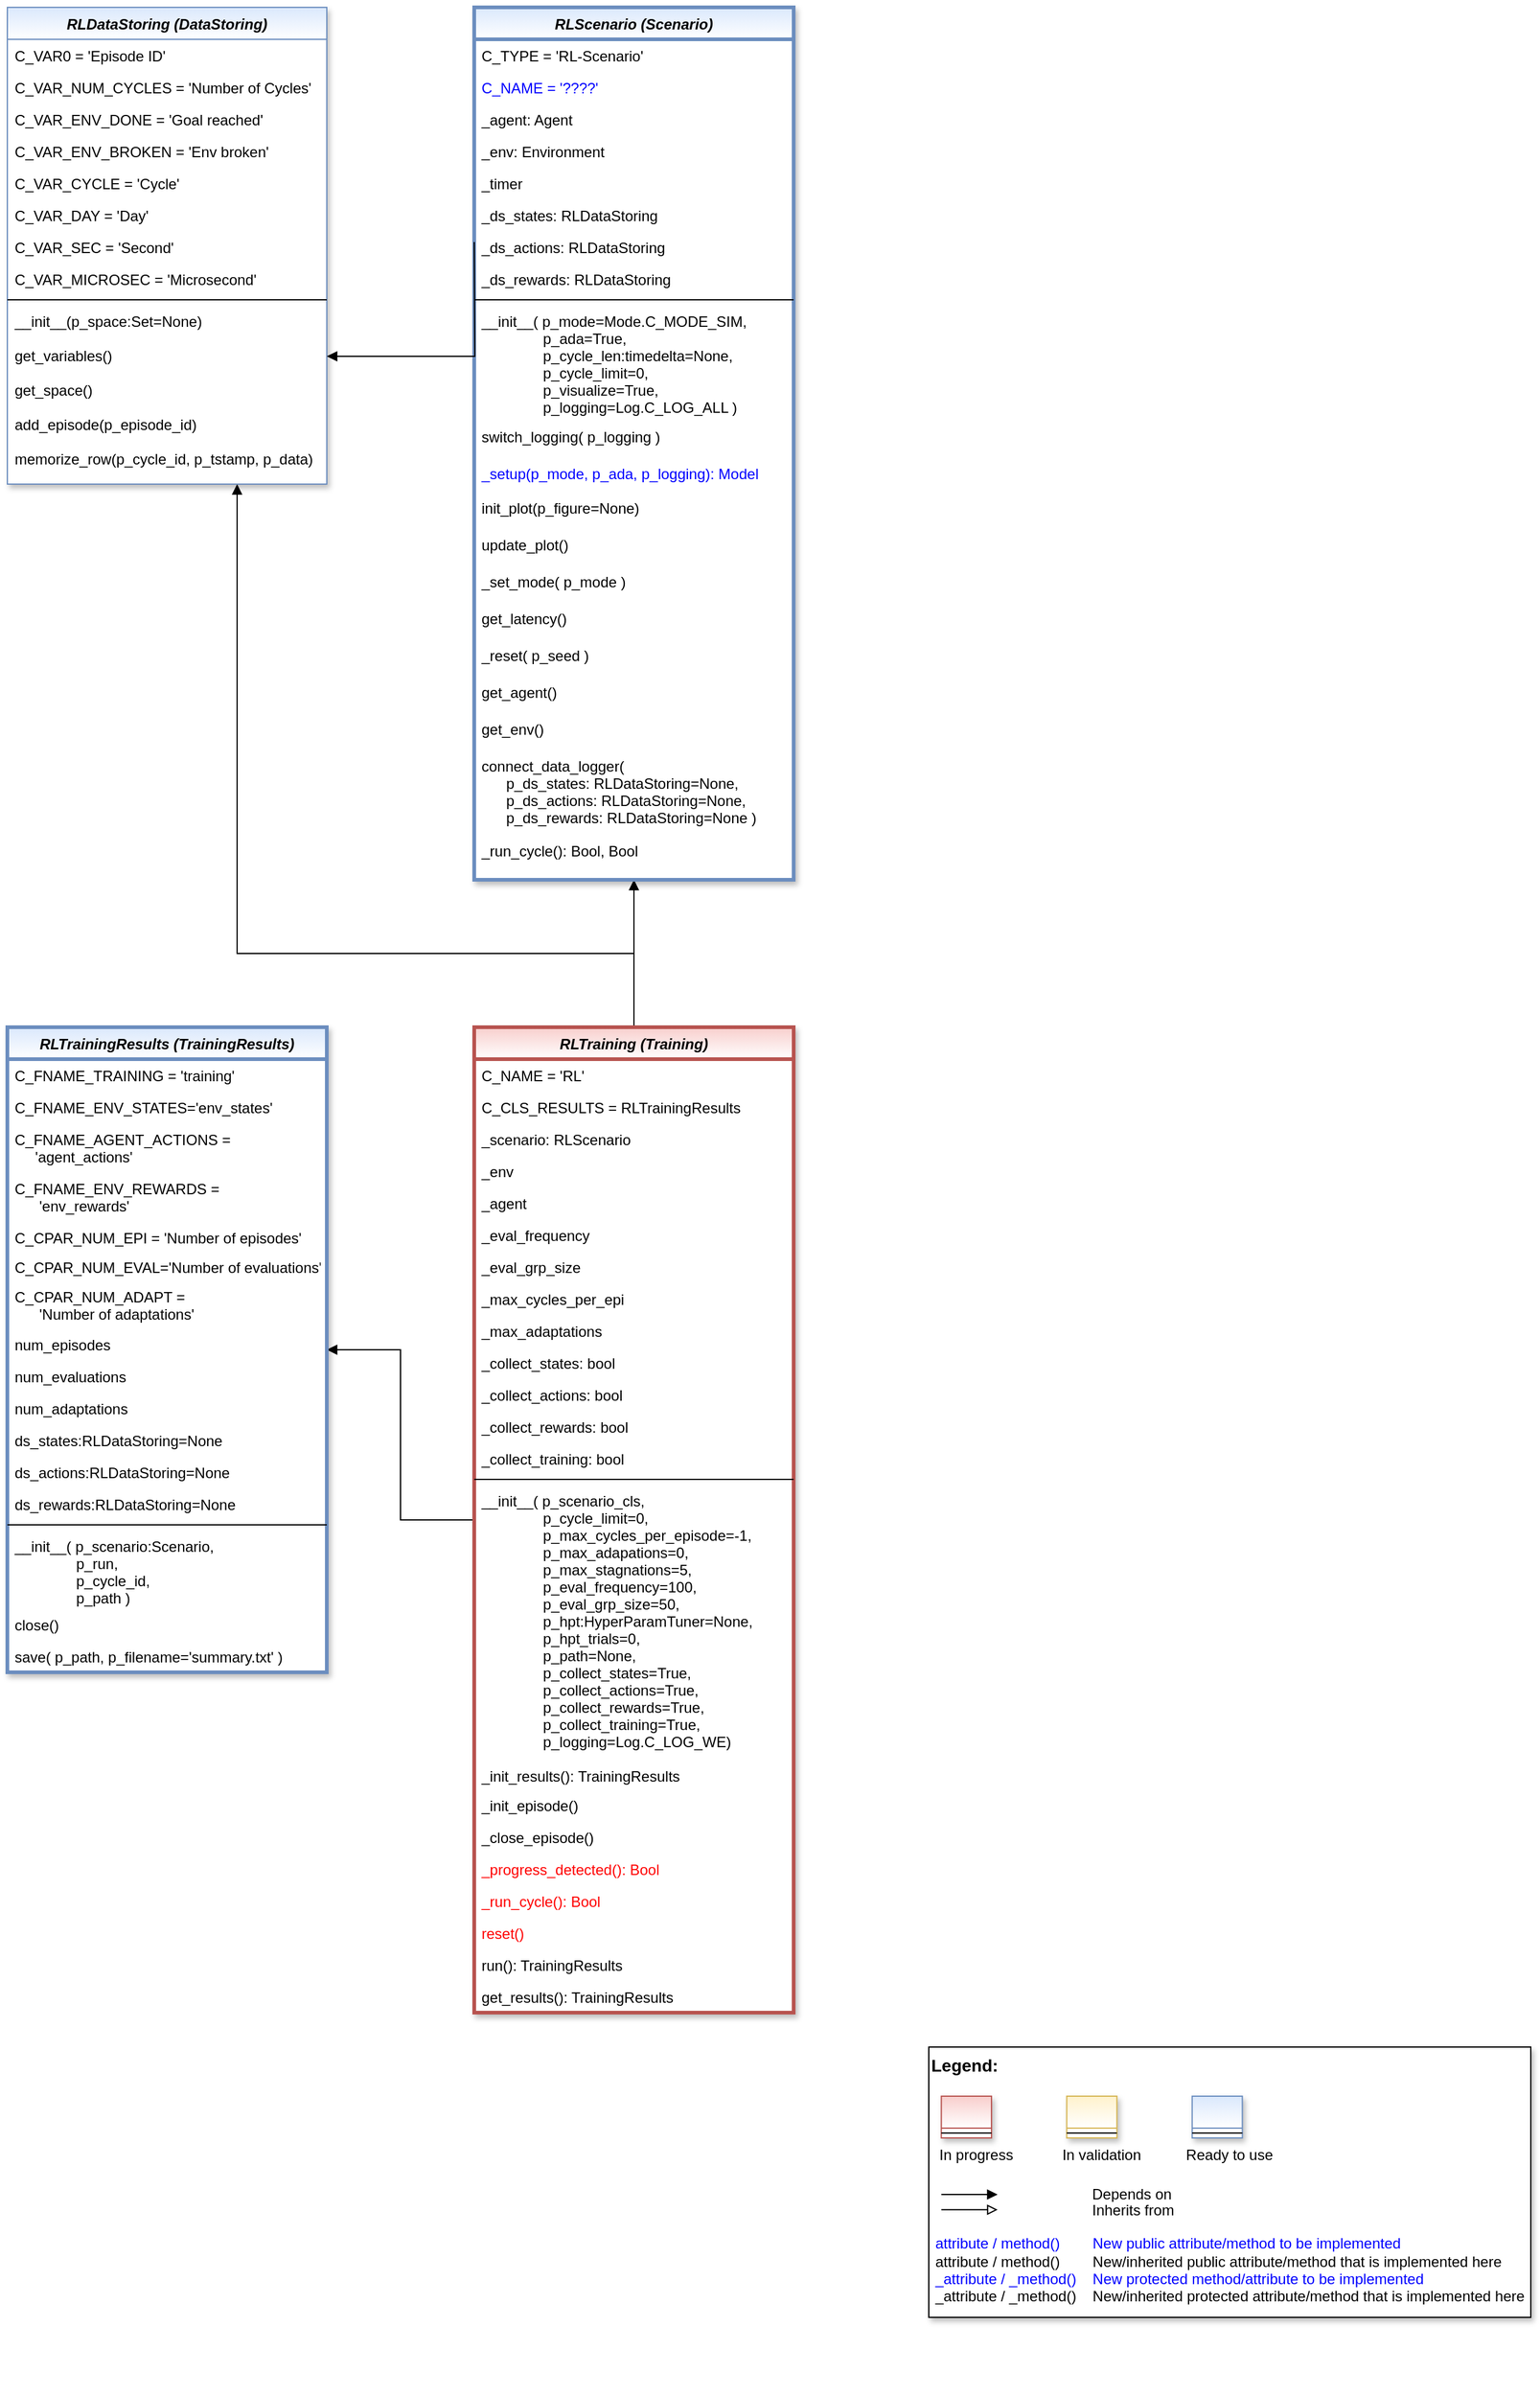 <mxfile version="14.9.6" type="device"><diagram id="C5RBs43oDa-KdzZeNtuy" name="Page-1"><mxGraphModel dx="1179" dy="-445" grid="1" gridSize="10" guides="1" tooltips="1" connect="1" arrows="1" fold="1" page="1" pageScale="1" pageWidth="2336" pageHeight="1654" math="0" shadow="0"><root><mxCell id="WIyWlLk6GJQsqaUBKTNV-0"/><mxCell id="WIyWlLk6GJQsqaUBKTNV-1" parent="WIyWlLk6GJQsqaUBKTNV-0"/><mxCell id="AcgAq5O65p-vqV9wwPBB-13" style="edgeStyle=orthogonalEdgeStyle;rounded=0;orthogonalLoop=1;jettySize=auto;html=1;endArrow=block;endFill=1;" parent="WIyWlLk6GJQsqaUBKTNV-1" source="413qK5m-7gCw2oWsXnlV-0" target="OlRFAT03AiurxS976OWj-10" edge="1"><mxGeometry relative="1" as="geometry"/></mxCell><mxCell id="S3s7DPMJA2sokXLj8Lbh-13" style="edgeStyle=orthogonalEdgeStyle;rounded=0;orthogonalLoop=1;jettySize=auto;html=1;endArrow=block;endFill=1;exitX=0.5;exitY=0;exitDx=0;exitDy=0;" parent="WIyWlLk6GJQsqaUBKTNV-1" source="413qK5m-7gCw2oWsXnlV-0" target="S3s7DPMJA2sokXLj8Lbh-3" edge="1"><mxGeometry relative="1" as="geometry"><Array as="points"><mxPoint x="550" y="2460"/><mxPoint x="227" y="2460"/></Array></mxGeometry></mxCell><mxCell id="z0NyY45EZ_BcQDlZLjSC-18" style="edgeStyle=orthogonalEdgeStyle;rounded=0;orthogonalLoop=1;jettySize=auto;html=1;fontColor=#000000;endArrow=block;endFill=1;" parent="WIyWlLk6GJQsqaUBKTNV-1" source="413qK5m-7gCw2oWsXnlV-0" target="Hnu5lOc7X6cQVQAZESGa-3" edge="1"><mxGeometry relative="1" as="geometry"/></mxCell><mxCell id="413qK5m-7gCw2oWsXnlV-0" value="RLTraining (Training)" style="swimlane;fontStyle=3;align=center;verticalAlign=top;childLayout=stackLayout;horizontal=1;startSize=26;horizontalStack=0;resizeParent=1;resizeLast=0;collapsible=1;marginBottom=0;rounded=0;shadow=1;strokeWidth=3;fillColor=#f8cecc;strokeColor=#b85450;gradientColor=#ffffff;swimlaneFillColor=#ffffff;" parent="WIyWlLk6GJQsqaUBKTNV-1" vertex="1"><mxGeometry x="420" y="2520" width="260" height="802" as="geometry"><mxRectangle x="230" y="140" width="160" height="26" as="alternateBounds"/></mxGeometry></mxCell><mxCell id="_FIXKCYtN8RljG2YW7Z5-12" value="C_NAME = 'RL'" style="text;align=left;verticalAlign=top;spacingLeft=4;spacingRight=4;overflow=hidden;rotatable=0;points=[[0,0.5],[1,0.5]];portConstraint=eastwest;" parent="413qK5m-7gCw2oWsXnlV-0" vertex="1"><mxGeometry y="26" width="260" height="26" as="geometry"/></mxCell><mxCell id="z0NyY45EZ_BcQDlZLjSC-7" value="C_CLS_RESULTS = RLTrainingResults" style="text;align=left;verticalAlign=top;spacingLeft=4;spacingRight=4;overflow=hidden;rotatable=0;points=[[0,0.5],[1,0.5]];portConstraint=eastwest;" parent="413qK5m-7gCw2oWsXnlV-0" vertex="1"><mxGeometry y="52" width="260" height="26" as="geometry"/></mxCell><mxCell id="BJxWuSYGbwSM33NC7rIg-0" value="_scenario: RLScenario" style="text;align=left;verticalAlign=top;spacingLeft=4;spacingRight=4;overflow=hidden;rotatable=0;points=[[0,0.5],[1,0.5]];portConstraint=eastwest;" parent="413qK5m-7gCw2oWsXnlV-0" vertex="1"><mxGeometry y="78" width="260" height="26" as="geometry"/></mxCell><mxCell id="_FIXKCYtN8RljG2YW7Z5-18" value="_env" style="text;align=left;verticalAlign=top;spacingLeft=4;spacingRight=4;overflow=hidden;rotatable=0;points=[[0,0.5],[1,0.5]];portConstraint=eastwest;" parent="413qK5m-7gCw2oWsXnlV-0" vertex="1"><mxGeometry y="104" width="260" height="26" as="geometry"/></mxCell><mxCell id="_FIXKCYtN8RljG2YW7Z5-19" value="_agent" style="text;align=left;verticalAlign=top;spacingLeft=4;spacingRight=4;overflow=hidden;rotatable=0;points=[[0,0.5],[1,0.5]];portConstraint=eastwest;" parent="413qK5m-7gCw2oWsXnlV-0" vertex="1"><mxGeometry y="130" width="260" height="26" as="geometry"/></mxCell><mxCell id="z0NyY45EZ_BcQDlZLjSC-12" value="_eval_frequency" style="text;align=left;verticalAlign=top;spacingLeft=4;spacingRight=4;overflow=hidden;rotatable=0;points=[[0,0.5],[1,0.5]];portConstraint=eastwest;" parent="413qK5m-7gCw2oWsXnlV-0" vertex="1"><mxGeometry y="156" width="260" height="26" as="geometry"/></mxCell><mxCell id="z0NyY45EZ_BcQDlZLjSC-8" value="_eval_grp_size" style="text;align=left;verticalAlign=top;spacingLeft=4;spacingRight=4;overflow=hidden;rotatable=0;points=[[0,0.5],[1,0.5]];portConstraint=eastwest;" parent="413qK5m-7gCw2oWsXnlV-0" vertex="1"><mxGeometry y="182" width="260" height="26" as="geometry"/></mxCell><mxCell id="z0NyY45EZ_BcQDlZLjSC-9" value="_max_cycles_per_epi" style="text;align=left;verticalAlign=top;spacingLeft=4;spacingRight=4;overflow=hidden;rotatable=0;points=[[0,0.5],[1,0.5]];portConstraint=eastwest;" parent="413qK5m-7gCw2oWsXnlV-0" vertex="1"><mxGeometry y="208" width="260" height="26" as="geometry"/></mxCell><mxCell id="z0NyY45EZ_BcQDlZLjSC-10" value="_max_adaptations" style="text;align=left;verticalAlign=top;spacingLeft=4;spacingRight=4;overflow=hidden;rotatable=0;points=[[0,0.5],[1,0.5]];portConstraint=eastwest;" parent="413qK5m-7gCw2oWsXnlV-0" vertex="1"><mxGeometry y="234" width="260" height="26" as="geometry"/></mxCell><mxCell id="z0NyY45EZ_BcQDlZLjSC-11" value="_collect_states: bool" style="text;align=left;verticalAlign=top;spacingLeft=4;spacingRight=4;overflow=hidden;rotatable=0;points=[[0,0.5],[1,0.5]];portConstraint=eastwest;" parent="413qK5m-7gCw2oWsXnlV-0" vertex="1"><mxGeometry y="260" width="260" height="26" as="geometry"/></mxCell><mxCell id="z0NyY45EZ_BcQDlZLjSC-13" value="_collect_actions: bool" style="text;align=left;verticalAlign=top;spacingLeft=4;spacingRight=4;overflow=hidden;rotatable=0;points=[[0,0.5],[1,0.5]];portConstraint=eastwest;" parent="413qK5m-7gCw2oWsXnlV-0" vertex="1"><mxGeometry y="286" width="260" height="26" as="geometry"/></mxCell><mxCell id="z0NyY45EZ_BcQDlZLjSC-14" value="_collect_rewards: bool" style="text;align=left;verticalAlign=top;spacingLeft=4;spacingRight=4;overflow=hidden;rotatable=0;points=[[0,0.5],[1,0.5]];portConstraint=eastwest;" parent="413qK5m-7gCw2oWsXnlV-0" vertex="1"><mxGeometry y="312" width="260" height="26" as="geometry"/></mxCell><mxCell id="z0NyY45EZ_BcQDlZLjSC-15" value="_collect_training: bool" style="text;align=left;verticalAlign=top;spacingLeft=4;spacingRight=4;overflow=hidden;rotatable=0;points=[[0,0.5],[1,0.5]];portConstraint=eastwest;" parent="413qK5m-7gCw2oWsXnlV-0" vertex="1"><mxGeometry y="338" width="260" height="26" as="geometry"/></mxCell><mxCell id="413qK5m-7gCw2oWsXnlV-2" value="" style="line;html=1;strokeWidth=1;align=left;verticalAlign=middle;spacingTop=-1;spacingLeft=3;spacingRight=3;rotatable=0;labelPosition=right;points=[];portConstraint=eastwest;" parent="413qK5m-7gCw2oWsXnlV-0" vertex="1"><mxGeometry y="364" width="260" height="8" as="geometry"/></mxCell><mxCell id="413qK5m-7gCw2oWsXnlV-3" value="__init__( p_scenario_cls, &#10;               p_cycle_limit=0,&#10;               p_max_cycles_per_episode=-1, &#10;               p_max_adapations=0,&#10;               p_max_stagnations=5,&#10;               p_eval_frequency=100,&#10;               p_eval_grp_size=50,&#10;               p_hpt:HyperParamTuner=None,&#10;               p_hpt_trials=0,&#10;               p_path=None,&#10;               p_collect_states=True,&#10;               p_collect_actions=True,&#10;               p_collect_rewards=True,&#10;               p_collect_training=True,&#10;               p_logging=Log.C_LOG_WE)" style="text;align=left;verticalAlign=top;spacingLeft=4;spacingRight=4;overflow=hidden;rotatable=0;points=[[0,0.5],[1,0.5]];portConstraint=eastwest;" parent="413qK5m-7gCw2oWsXnlV-0" vertex="1"><mxGeometry y="372" width="260" height="224" as="geometry"/></mxCell><mxCell id="z0NyY45EZ_BcQDlZLjSC-16" value="_init_results(): TrainingResults" style="text;align=left;verticalAlign=top;spacingLeft=4;spacingRight=4;overflow=hidden;rotatable=0;points=[[0,0.5],[1,0.5]];portConstraint=eastwest;" parent="413qK5m-7gCw2oWsXnlV-0" vertex="1"><mxGeometry y="596" width="260" height="24" as="geometry"/></mxCell><mxCell id="QZsOFTipkbSNSyiZwki3-4" value="_init_episode()" style="text;align=left;verticalAlign=top;spacingLeft=4;spacingRight=4;overflow=hidden;rotatable=0;points=[[0,0.5],[1,0.5]];portConstraint=eastwest;" parent="413qK5m-7gCw2oWsXnlV-0" vertex="1"><mxGeometry y="620" width="260" height="26" as="geometry"/></mxCell><mxCell id="QZsOFTipkbSNSyiZwki3-3" value="_close_episode()" style="text;align=left;verticalAlign=top;spacingLeft=4;spacingRight=4;overflow=hidden;rotatable=0;points=[[0,0.5],[1,0.5]];portConstraint=eastwest;" parent="413qK5m-7gCw2oWsXnlV-0" vertex="1"><mxGeometry y="646" width="260" height="26" as="geometry"/></mxCell><mxCell id="Hnu5lOc7X6cQVQAZESGa-0" value="_progress_detected(): Bool" style="text;align=left;verticalAlign=top;spacingLeft=4;spacingRight=4;overflow=hidden;rotatable=0;points=[[0,0.5],[1,0.5]];portConstraint=eastwest;fontColor=#FF0000;" parent="413qK5m-7gCw2oWsXnlV-0" vertex="1"><mxGeometry y="672" width="260" height="26" as="geometry"/></mxCell><mxCell id="G7xrx7ke2DHZ6BEwCTu4-3" value="_run_cycle(): Bool" style="text;align=left;verticalAlign=top;spacingLeft=4;spacingRight=4;overflow=hidden;rotatable=0;points=[[0,0.5],[1,0.5]];portConstraint=eastwest;fontColor=#FF0000;" parent="413qK5m-7gCw2oWsXnlV-0" vertex="1"><mxGeometry y="698" width="260" height="26" as="geometry"/></mxCell><mxCell id="QZsOFTipkbSNSyiZwki3-0" value="reset()" style="text;align=left;verticalAlign=top;spacingLeft=4;spacingRight=4;overflow=hidden;rotatable=0;points=[[0,0.5],[1,0.5]];portConstraint=eastwest;fontColor=#FF0000;" parent="413qK5m-7gCw2oWsXnlV-0" vertex="1"><mxGeometry y="724" width="260" height="26" as="geometry"/></mxCell><mxCell id="G7xrx7ke2DHZ6BEwCTu4-4" value="run(): TrainingResults" style="text;align=left;verticalAlign=top;spacingLeft=4;spacingRight=4;overflow=hidden;rotatable=0;points=[[0,0.5],[1,0.5]];portConstraint=eastwest;" parent="413qK5m-7gCw2oWsXnlV-0" vertex="1"><mxGeometry y="750" width="260" height="26" as="geometry"/></mxCell><mxCell id="QZsOFTipkbSNSyiZwki3-6" value="get_results(): TrainingResults" style="text;align=left;verticalAlign=top;spacingLeft=4;spacingRight=4;overflow=hidden;rotatable=0;points=[[0,0.5],[1,0.5]];portConstraint=eastwest;" parent="413qK5m-7gCw2oWsXnlV-0" vertex="1"><mxGeometry y="776" width="260" height="26" as="geometry"/></mxCell><mxCell id="OlRFAT03AiurxS976OWj-10" value="RLScenario (Scenario)" style="swimlane;fontStyle=3;align=center;verticalAlign=top;childLayout=stackLayout;horizontal=1;startSize=26;horizontalStack=0;resizeParent=1;resizeLast=0;collapsible=1;marginBottom=0;rounded=0;shadow=1;strokeWidth=3;fillColor=#dae8fc;strokeColor=#6c8ebf;gradientColor=#ffffff;swimlaneFillColor=#ffffff;" parent="WIyWlLk6GJQsqaUBKTNV-1" vertex="1"><mxGeometry x="420" y="1690" width="260" height="710" as="geometry"><mxRectangle x="230" y="140" width="160" height="26" as="alternateBounds"/></mxGeometry></mxCell><mxCell id="OlRFAT03AiurxS976OWj-11" value="C_TYPE = 'RL-Scenario'" style="text;align=left;verticalAlign=top;spacingLeft=4;spacingRight=4;overflow=hidden;rotatable=0;points=[[0,0.5],[1,0.5]];portConstraint=eastwest;" parent="OlRFAT03AiurxS976OWj-10" vertex="1"><mxGeometry y="26" width="260" height="26" as="geometry"/></mxCell><mxCell id="aODjNUWBmJmC_XnaZLUs-7" value="C_NAME = '????'" style="text;align=left;verticalAlign=top;spacingLeft=4;spacingRight=4;overflow=hidden;rotatable=0;points=[[0,0.5],[1,0.5]];portConstraint=eastwest;fontColor=#0000FF;" parent="OlRFAT03AiurxS976OWj-10" vertex="1"><mxGeometry y="52" width="260" height="26" as="geometry"/></mxCell><mxCell id="WrsaUB--8TLk4k_L-Bpt-12" value="_agent: Agent" style="text;align=left;verticalAlign=top;spacingLeft=4;spacingRight=4;overflow=hidden;rotatable=0;points=[[0,0.5],[1,0.5]];portConstraint=eastwest;" parent="OlRFAT03AiurxS976OWj-10" vertex="1"><mxGeometry y="78" width="260" height="26" as="geometry"/></mxCell><mxCell id="aODjNUWBmJmC_XnaZLUs-8" value="_env: Environment" style="text;align=left;verticalAlign=top;spacingLeft=4;spacingRight=4;overflow=hidden;rotatable=0;points=[[0,0.5],[1,0.5]];portConstraint=eastwest;" parent="OlRFAT03AiurxS976OWj-10" vertex="1"><mxGeometry y="104" width="260" height="26" as="geometry"/></mxCell><mxCell id="_FIXKCYtN8RljG2YW7Z5-25" value="_timer" style="text;align=left;verticalAlign=top;spacingLeft=4;spacingRight=4;overflow=hidden;rotatable=0;points=[[0,0.5],[1,0.5]];portConstraint=eastwest;" parent="OlRFAT03AiurxS976OWj-10" vertex="1"><mxGeometry y="130" width="260" height="26" as="geometry"/></mxCell><mxCell id="2KFWbhKU4nTjDvgYhpBH-10" value="_ds_states: RLDataStoring" style="text;align=left;verticalAlign=top;spacingLeft=4;spacingRight=4;overflow=hidden;rotatable=0;points=[[0,0.5],[1,0.5]];portConstraint=eastwest;" parent="OlRFAT03AiurxS976OWj-10" vertex="1"><mxGeometry y="156" width="260" height="26" as="geometry"/></mxCell><mxCell id="2KFWbhKU4nTjDvgYhpBH-11" value="_ds_actions: RLDataStoring" style="text;align=left;verticalAlign=top;spacingLeft=4;spacingRight=4;overflow=hidden;rotatable=0;points=[[0,0.5],[1,0.5]];portConstraint=eastwest;" parent="OlRFAT03AiurxS976OWj-10" vertex="1"><mxGeometry y="182" width="260" height="26" as="geometry"/></mxCell><mxCell id="2KFWbhKU4nTjDvgYhpBH-12" value="_ds_rewards: RLDataStoring" style="text;align=left;verticalAlign=top;spacingLeft=4;spacingRight=4;overflow=hidden;rotatable=0;points=[[0,0.5],[1,0.5]];portConstraint=eastwest;" parent="OlRFAT03AiurxS976OWj-10" vertex="1"><mxGeometry y="208" width="260" height="26" as="geometry"/></mxCell><mxCell id="OlRFAT03AiurxS976OWj-12" value="" style="line;html=1;strokeWidth=1;align=left;verticalAlign=middle;spacingTop=-1;spacingLeft=3;spacingRight=3;rotatable=0;labelPosition=right;points=[];portConstraint=eastwest;" parent="OlRFAT03AiurxS976OWj-10" vertex="1"><mxGeometry y="234" width="260" height="8" as="geometry"/></mxCell><mxCell id="WrsaUB--8TLk4k_L-Bpt-10" value="__init__( p_mode=Mode.C_MODE_SIM,&#10;               p_ada=True, &#10;               p_cycle_len:timedelta=None,&#10;               p_cycle_limit=0,&#10;               p_visualize=True,&#10;               p_logging=Log.C_LOG_ALL )" style="text;align=left;verticalAlign=top;spacingLeft=4;spacingRight=4;overflow=hidden;rotatable=0;points=[[0,0.5],[1,0.5]];portConstraint=eastwest;" parent="OlRFAT03AiurxS976OWj-10" vertex="1"><mxGeometry y="242" width="260" height="94" as="geometry"/></mxCell><mxCell id="z0NyY45EZ_BcQDlZLjSC-0" value="switch_logging( p_logging )" style="text;align=left;verticalAlign=top;spacingLeft=4;spacingRight=4;overflow=hidden;rotatable=0;points=[[0,0.5],[1,0.5]];portConstraint=eastwest;" parent="OlRFAT03AiurxS976OWj-10" vertex="1"><mxGeometry y="336" width="260" height="30" as="geometry"/></mxCell><mxCell id="aODjNUWBmJmC_XnaZLUs-10" value="_setup(p_mode, p_ada, p_logging): Model" style="text;align=left;verticalAlign=top;spacingLeft=4;spacingRight=4;overflow=hidden;rotatable=0;points=[[0,0.5],[1,0.5]];portConstraint=eastwest;fontColor=#0000FF;" parent="OlRFAT03AiurxS976OWj-10" vertex="1"><mxGeometry y="366" width="260" height="28" as="geometry"/></mxCell><mxCell id="WrsaUB--8TLk4k_L-Bpt-14" value="init_plot(p_figure=None)" style="text;align=left;verticalAlign=top;spacingLeft=4;spacingRight=4;overflow=hidden;rotatable=0;points=[[0,0.5],[1,0.5]];portConstraint=eastwest;" parent="OlRFAT03AiurxS976OWj-10" vertex="1"><mxGeometry y="394" width="260" height="30" as="geometry"/></mxCell><mxCell id="2KFWbhKU4nTjDvgYhpBH-17" value="update_plot()" style="text;align=left;verticalAlign=top;spacingLeft=4;spacingRight=4;overflow=hidden;rotatable=0;points=[[0,0.5],[1,0.5]];portConstraint=eastwest;" parent="OlRFAT03AiurxS976OWj-10" vertex="1"><mxGeometry y="424" width="260" height="30" as="geometry"/></mxCell><mxCell id="2KFWbhKU4nTjDvgYhpBH-16" value="_set_mode( p_mode )" style="text;align=left;verticalAlign=top;spacingLeft=4;spacingRight=4;overflow=hidden;rotatable=0;points=[[0,0.5],[1,0.5]];portConstraint=eastwest;" parent="OlRFAT03AiurxS976OWj-10" vertex="1"><mxGeometry y="454" width="260" height="30" as="geometry"/></mxCell><mxCell id="WrsaUB--8TLk4k_L-Bpt-11" value="get_latency()" style="text;align=left;verticalAlign=top;spacingLeft=4;spacingRight=4;overflow=hidden;rotatable=0;points=[[0,0.5],[1,0.5]];portConstraint=eastwest;" parent="OlRFAT03AiurxS976OWj-10" vertex="1"><mxGeometry y="484" width="260" height="30" as="geometry"/></mxCell><mxCell id="WrsaUB--8TLk4k_L-Bpt-9" value="_reset( p_seed )" style="text;align=left;verticalAlign=top;spacingLeft=4;spacingRight=4;overflow=hidden;rotatable=0;points=[[0,0.5],[1,0.5]];portConstraint=eastwest;" parent="OlRFAT03AiurxS976OWj-10" vertex="1"><mxGeometry y="514" width="260" height="30" as="geometry"/></mxCell><mxCell id="WrsaUB--8TLk4k_L-Bpt-13" value="get_agent()" style="text;align=left;verticalAlign=top;spacingLeft=4;spacingRight=4;overflow=hidden;rotatable=0;points=[[0,0.5],[1,0.5]];portConstraint=eastwest;" parent="OlRFAT03AiurxS976OWj-10" vertex="1"><mxGeometry y="544" width="260" height="30" as="geometry"/></mxCell><mxCell id="MwD3EyU6tyU_tX0KKc6s-1" value="get_env()" style="text;align=left;verticalAlign=top;spacingLeft=4;spacingRight=4;overflow=hidden;rotatable=0;points=[[0,0.5],[1,0.5]];portConstraint=eastwest;" parent="OlRFAT03AiurxS976OWj-10" vertex="1"><mxGeometry y="574" width="260" height="30" as="geometry"/></mxCell><mxCell id="2KFWbhKU4nTjDvgYhpBH-13" value="connect_data_logger( &#10;      p_ds_states: RLDataStoring=None,&#10;      p_ds_actions: RLDataStoring=None,&#10;      p_ds_rewards: RLDataStoring=None )" style="text;align=left;verticalAlign=top;spacingLeft=4;spacingRight=4;overflow=hidden;rotatable=0;points=[[0,0.5],[1,0.5]];portConstraint=eastwest;" parent="OlRFAT03AiurxS976OWj-10" vertex="1"><mxGeometry y="604" width="260" height="69" as="geometry"/></mxCell><mxCell id="WrsaUB--8TLk4k_L-Bpt-7" value="_run_cycle(): Bool, Bool" style="text;align=left;verticalAlign=top;spacingLeft=4;spacingRight=4;overflow=hidden;rotatable=0;points=[[0,0.5],[1,0.5]];portConstraint=eastwest;" parent="OlRFAT03AiurxS976OWj-10" vertex="1"><mxGeometry y="673" width="260" height="27" as="geometry"/></mxCell><mxCell id="S3s7DPMJA2sokXLj8Lbh-3" value="RLDataStoring (DataStoring)" style="swimlane;fontStyle=3;align=center;verticalAlign=top;childLayout=stackLayout;horizontal=1;startSize=26;horizontalStack=0;resizeParent=1;resizeLast=0;collapsible=1;marginBottom=0;rounded=0;shadow=1;strokeWidth=1;fillColor=#dae8fc;strokeColor=#6c8ebf;gradientColor=#ffffff;swimlaneFillColor=#ffffff;" parent="WIyWlLk6GJQsqaUBKTNV-1" vertex="1"><mxGeometry x="40" y="1690" width="260" height="388" as="geometry"><mxRectangle x="230" y="140" width="160" height="26" as="alternateBounds"/></mxGeometry></mxCell><mxCell id="S3s7DPMJA2sokXLj8Lbh-4" value="C_VAR0 = 'Episode ID'" style="text;align=left;verticalAlign=top;spacingLeft=4;spacingRight=4;overflow=hidden;rotatable=0;points=[[0,0.5],[1,0.5]];portConstraint=eastwest;" parent="S3s7DPMJA2sokXLj8Lbh-3" vertex="1"><mxGeometry y="26" width="260" height="26" as="geometry"/></mxCell><mxCell id="WrsaUB--8TLk4k_L-Bpt-0" value="C_VAR_NUM_CYCLES = 'Number of Cycles'" style="text;align=left;verticalAlign=top;spacingLeft=4;spacingRight=4;overflow=hidden;rotatable=0;points=[[0,0.5],[1,0.5]];portConstraint=eastwest;" parent="S3s7DPMJA2sokXLj8Lbh-3" vertex="1"><mxGeometry y="52" width="260" height="26" as="geometry"/></mxCell><mxCell id="WrsaUB--8TLk4k_L-Bpt-1" value="C_VAR_ENV_DONE = 'Goal reached'" style="text;align=left;verticalAlign=top;spacingLeft=4;spacingRight=4;overflow=hidden;rotatable=0;points=[[0,0.5],[1,0.5]];portConstraint=eastwest;" parent="S3s7DPMJA2sokXLj8Lbh-3" vertex="1"><mxGeometry y="78" width="260" height="26" as="geometry"/></mxCell><mxCell id="WrsaUB--8TLk4k_L-Bpt-2" value="C_VAR_ENV_BROKEN = 'Env broken'" style="text;align=left;verticalAlign=top;spacingLeft=4;spacingRight=4;overflow=hidden;rotatable=0;points=[[0,0.5],[1,0.5]];portConstraint=eastwest;" parent="S3s7DPMJA2sokXLj8Lbh-3" vertex="1"><mxGeometry y="104" width="260" height="26" as="geometry"/></mxCell><mxCell id="WrsaUB--8TLk4k_L-Bpt-3" value="C_VAR_CYCLE = 'Cycle'" style="text;align=left;verticalAlign=top;spacingLeft=4;spacingRight=4;overflow=hidden;rotatable=0;points=[[0,0.5],[1,0.5]];portConstraint=eastwest;" parent="S3s7DPMJA2sokXLj8Lbh-3" vertex="1"><mxGeometry y="130" width="260" height="26" as="geometry"/></mxCell><mxCell id="WrsaUB--8TLk4k_L-Bpt-4" value="C_VAR_DAY = 'Day'" style="text;align=left;verticalAlign=top;spacingLeft=4;spacingRight=4;overflow=hidden;rotatable=0;points=[[0,0.5],[1,0.5]];portConstraint=eastwest;" parent="S3s7DPMJA2sokXLj8Lbh-3" vertex="1"><mxGeometry y="156" width="260" height="26" as="geometry"/></mxCell><mxCell id="WrsaUB--8TLk4k_L-Bpt-5" value="C_VAR_SEC = 'Second'" style="text;align=left;verticalAlign=top;spacingLeft=4;spacingRight=4;overflow=hidden;rotatable=0;points=[[0,0.5],[1,0.5]];portConstraint=eastwest;" parent="S3s7DPMJA2sokXLj8Lbh-3" vertex="1"><mxGeometry y="182" width="260" height="26" as="geometry"/></mxCell><mxCell id="WrsaUB--8TLk4k_L-Bpt-6" value="C_VAR_MICROSEC = 'Microsecond'" style="text;align=left;verticalAlign=top;spacingLeft=4;spacingRight=4;overflow=hidden;rotatable=0;points=[[0,0.5],[1,0.5]];portConstraint=eastwest;" parent="S3s7DPMJA2sokXLj8Lbh-3" vertex="1"><mxGeometry y="208" width="260" height="26" as="geometry"/></mxCell><mxCell id="S3s7DPMJA2sokXLj8Lbh-5" value="" style="line;html=1;strokeWidth=1;align=left;verticalAlign=middle;spacingTop=-1;spacingLeft=3;spacingRight=3;rotatable=0;labelPosition=right;points=[];portConstraint=eastwest;" parent="S3s7DPMJA2sokXLj8Lbh-3" vertex="1"><mxGeometry y="234" width="260" height="8" as="geometry"/></mxCell><mxCell id="S3s7DPMJA2sokXLj8Lbh-6" value="__init__(p_space:Set=None)" style="text;align=left;verticalAlign=top;spacingLeft=4;spacingRight=4;overflow=hidden;rotatable=0;points=[[0,0.5],[1,0.5]];portConstraint=eastwest;" parent="S3s7DPMJA2sokXLj8Lbh-3" vertex="1"><mxGeometry y="242" width="260" height="28" as="geometry"/></mxCell><mxCell id="S3s7DPMJA2sokXLj8Lbh-7" value="get_variables()" style="text;align=left;verticalAlign=top;spacingLeft=4;spacingRight=4;overflow=hidden;rotatable=0;points=[[0,0.5],[1,0.5]];portConstraint=eastwest;" parent="S3s7DPMJA2sokXLj8Lbh-3" vertex="1"><mxGeometry y="270" width="260" height="28" as="geometry"/></mxCell><mxCell id="S3s7DPMJA2sokXLj8Lbh-16" value="get_space()" style="text;align=left;verticalAlign=top;spacingLeft=4;spacingRight=4;overflow=hidden;rotatable=0;points=[[0,0.5],[1,0.5]];portConstraint=eastwest;" parent="S3s7DPMJA2sokXLj8Lbh-3" vertex="1"><mxGeometry y="298" width="260" height="28" as="geometry"/></mxCell><mxCell id="S3s7DPMJA2sokXLj8Lbh-8" value="add_episode(p_episode_id)" style="text;align=left;verticalAlign=top;spacingLeft=4;spacingRight=4;overflow=hidden;rotatable=0;points=[[0,0.5],[1,0.5]];portConstraint=eastwest;" parent="S3s7DPMJA2sokXLj8Lbh-3" vertex="1"><mxGeometry y="326" width="260" height="28" as="geometry"/></mxCell><mxCell id="S3s7DPMJA2sokXLj8Lbh-10" value="memorize_row(p_cycle_id, p_tstamp, p_data)" style="text;align=left;verticalAlign=top;spacingLeft=4;spacingRight=4;overflow=hidden;rotatable=0;points=[[0,0.5],[1,0.5]];portConstraint=eastwest;" parent="S3s7DPMJA2sokXLj8Lbh-3" vertex="1"><mxGeometry y="354" width="260" height="34" as="geometry"/></mxCell><mxCell id="S3s7DPMJA2sokXLj8Lbh-12" style="edgeStyle=orthogonalEdgeStyle;rounded=0;orthogonalLoop=1;jettySize=auto;html=1;entryX=1;entryY=0.5;entryDx=0;entryDy=0;endArrow=block;endFill=1;" parent="WIyWlLk6GJQsqaUBKTNV-1" target="S3s7DPMJA2sokXLj8Lbh-7" edge="1"><mxGeometry relative="1" as="geometry"><mxPoint x="420" y="1881" as="sourcePoint"/></mxGeometry></mxCell><mxCell id="Hnu5lOc7X6cQVQAZESGa-3" value="RLTrainingResults (TrainingResults)" style="swimlane;fontStyle=3;align=center;verticalAlign=top;childLayout=stackLayout;horizontal=1;startSize=26;horizontalStack=0;resizeParent=1;resizeLast=0;collapsible=1;marginBottom=0;rounded=0;shadow=1;strokeWidth=3;fillColor=#dae8fc;strokeColor=#6c8ebf;gradientColor=#ffffff;swimlaneFillColor=#ffffff;" parent="WIyWlLk6GJQsqaUBKTNV-1" vertex="1"><mxGeometry x="40" y="2520" width="260" height="525" as="geometry"><mxRectangle x="230" y="140" width="160" height="26" as="alternateBounds"/></mxGeometry></mxCell><mxCell id="_FIXKCYtN8RljG2YW7Z5-13" value="C_FNAME_TRAINING = 'training'" style="text;align=left;verticalAlign=top;spacingLeft=4;spacingRight=4;overflow=hidden;rotatable=0;points=[[0,0.5],[1,0.5]];portConstraint=eastwest;" parent="Hnu5lOc7X6cQVQAZESGa-3" vertex="1"><mxGeometry y="26" width="260" height="26" as="geometry"/></mxCell><mxCell id="_FIXKCYtN8RljG2YW7Z5-16" value="C_FNAME_ENV_STATES='env_states'" style="text;align=left;verticalAlign=top;spacingLeft=4;spacingRight=4;overflow=hidden;rotatable=0;points=[[0,0.5],[1,0.5]];portConstraint=eastwest;" parent="Hnu5lOc7X6cQVQAZESGa-3" vertex="1"><mxGeometry y="52" width="260" height="26" as="geometry"/></mxCell><mxCell id="_FIXKCYtN8RljG2YW7Z5-14" value="C_FNAME_AGENT_ACTIONS =&#10;     'agent_actions'" style="text;align=left;verticalAlign=top;spacingLeft=4;spacingRight=4;overflow=hidden;rotatable=0;points=[[0,0.5],[1,0.5]];portConstraint=eastwest;" parent="Hnu5lOc7X6cQVQAZESGa-3" vertex="1"><mxGeometry y="78" width="260" height="40" as="geometry"/></mxCell><mxCell id="_FIXKCYtN8RljG2YW7Z5-15" value="C_FNAME_ENV_REWARDS = &#10;      'env_rewards'" style="text;align=left;verticalAlign=top;spacingLeft=4;spacingRight=4;overflow=hidden;rotatable=0;points=[[0,0.5],[1,0.5]];portConstraint=eastwest;" parent="Hnu5lOc7X6cQVQAZESGa-3" vertex="1"><mxGeometry y="118" width="260" height="40" as="geometry"/></mxCell><mxCell id="_vtEWaU8tVj7jNWhf9WB-0" value="C_CPAR_NUM_EPI = 'Number of episodes'" style="text;align=left;verticalAlign=top;spacingLeft=4;spacingRight=4;overflow=hidden;rotatable=0;points=[[0,0.5],[1,0.5]];portConstraint=eastwest;" parent="Hnu5lOc7X6cQVQAZESGa-3" vertex="1"><mxGeometry y="158" width="260" height="24" as="geometry"/></mxCell><mxCell id="_vtEWaU8tVj7jNWhf9WB-1" value="C_CPAR_NUM_EVAL='Number of evaluations'" style="text;align=left;verticalAlign=top;spacingLeft=4;spacingRight=4;overflow=hidden;rotatable=0;points=[[0,0.5],[1,0.5]];portConstraint=eastwest;" parent="Hnu5lOc7X6cQVQAZESGa-3" vertex="1"><mxGeometry y="182" width="260" height="24" as="geometry"/></mxCell><mxCell id="_vtEWaU8tVj7jNWhf9WB-2" value="C_CPAR_NUM_ADAPT =&#10;      'Number of adaptations'" style="text;align=left;verticalAlign=top;spacingLeft=4;spacingRight=4;overflow=hidden;rotatable=0;points=[[0,0.5],[1,0.5]];portConstraint=eastwest;" parent="Hnu5lOc7X6cQVQAZESGa-3" vertex="1"><mxGeometry y="206" width="260" height="39" as="geometry"/></mxCell><mxCell id="Hnu5lOc7X6cQVQAZESGa-13" value="num_episodes" style="text;align=left;verticalAlign=top;spacingLeft=4;spacingRight=4;overflow=hidden;rotatable=0;points=[[0,0.5],[1,0.5]];portConstraint=eastwest;" parent="Hnu5lOc7X6cQVQAZESGa-3" vertex="1"><mxGeometry y="245" width="260" height="26" as="geometry"/></mxCell><mxCell id="Hnu5lOc7X6cQVQAZESGa-16" value="num_evaluations" style="text;align=left;verticalAlign=top;spacingLeft=4;spacingRight=4;overflow=hidden;rotatable=0;points=[[0,0.5],[1,0.5]];portConstraint=eastwest;" parent="Hnu5lOc7X6cQVQAZESGa-3" vertex="1"><mxGeometry y="271" width="260" height="26" as="geometry"/></mxCell><mxCell id="Hnu5lOc7X6cQVQAZESGa-14" value="num_adaptations" style="text;align=left;verticalAlign=top;spacingLeft=4;spacingRight=4;overflow=hidden;rotatable=0;points=[[0,0.5],[1,0.5]];portConstraint=eastwest;" parent="Hnu5lOc7X6cQVQAZESGa-3" vertex="1"><mxGeometry y="297" width="260" height="26" as="geometry"/></mxCell><mxCell id="z0NyY45EZ_BcQDlZLjSC-2" value="ds_states:RLDataStoring=None" style="text;align=left;verticalAlign=top;spacingLeft=4;spacingRight=4;overflow=hidden;rotatable=0;points=[[0,0.5],[1,0.5]];portConstraint=eastwest;" parent="Hnu5lOc7X6cQVQAZESGa-3" vertex="1"><mxGeometry y="323" width="260" height="26" as="geometry"/></mxCell><mxCell id="z0NyY45EZ_BcQDlZLjSC-3" value="ds_actions:RLDataStoring=None" style="text;align=left;verticalAlign=top;spacingLeft=4;spacingRight=4;overflow=hidden;rotatable=0;points=[[0,0.5],[1,0.5]];portConstraint=eastwest;" parent="Hnu5lOc7X6cQVQAZESGa-3" vertex="1"><mxGeometry y="349" width="260" height="26" as="geometry"/></mxCell><mxCell id="z0NyY45EZ_BcQDlZLjSC-4" value="ds_rewards:RLDataStoring=None" style="text;align=left;verticalAlign=top;spacingLeft=4;spacingRight=4;overflow=hidden;rotatable=0;points=[[0,0.5],[1,0.5]];portConstraint=eastwest;" parent="Hnu5lOc7X6cQVQAZESGa-3" vertex="1"><mxGeometry y="375" width="260" height="26" as="geometry"/></mxCell><mxCell id="Hnu5lOc7X6cQVQAZESGa-5" value="" style="line;html=1;strokeWidth=1;align=left;verticalAlign=middle;spacingTop=-1;spacingLeft=3;spacingRight=3;rotatable=0;labelPosition=right;points=[];portConstraint=eastwest;" parent="Hnu5lOc7X6cQVQAZESGa-3" vertex="1"><mxGeometry y="401" width="260" height="8" as="geometry"/></mxCell><mxCell id="z0NyY45EZ_BcQDlZLjSC-6" value="__init__( p_scenario:Scenario, &#10;               p_run,&#10;               p_cycle_id,&#10;               p_path )" style="text;align=left;verticalAlign=top;spacingLeft=4;spacingRight=4;overflow=hidden;rotatable=0;points=[[0,0.5],[1,0.5]];portConstraint=eastwest;" parent="Hnu5lOc7X6cQVQAZESGa-3" vertex="1"><mxGeometry y="409" width="260" height="64" as="geometry"/></mxCell><mxCell id="_vtEWaU8tVj7jNWhf9WB-3" value="close()" style="text;align=left;verticalAlign=top;spacingLeft=4;spacingRight=4;overflow=hidden;rotatable=0;points=[[0,0.5],[1,0.5]];portConstraint=eastwest;" parent="Hnu5lOc7X6cQVQAZESGa-3" vertex="1"><mxGeometry y="473" width="260" height="26" as="geometry"/></mxCell><mxCell id="z0NyY45EZ_BcQDlZLjSC-5" value="save( p_path, p_filename='summary.txt' )" style="text;align=left;verticalAlign=top;spacingLeft=4;spacingRight=4;overflow=hidden;rotatable=0;points=[[0,0.5],[1,0.5]];portConstraint=eastwest;" parent="Hnu5lOc7X6cQVQAZESGa-3" vertex="1"><mxGeometry y="499" width="260" height="26" as="geometry"/></mxCell><mxCell id="2KFWbhKU4nTjDvgYhpBH-0" value="" style="group" parent="WIyWlLk6GJQsqaUBKTNV-1" vertex="1" connectable="0"><mxGeometry x="790" y="3350" width="490" height="220" as="geometry"/></mxCell><mxCell id="2KFWbhKU4nTjDvgYhpBH-1" value="&lt;font color=&quot;#000000&quot; size=&quot;1&quot;&gt;&lt;b style=&quot;font-size: 14px&quot;&gt;Legend:&lt;br&gt;&lt;/b&gt;&lt;/font&gt;&lt;br&gt;&lt;br&gt;&lt;br&gt;&lt;font color=&quot;#0000ff&quot; style=&quot;font-size: 6px&quot;&gt;&lt;br&gt;&lt;/font&gt;&lt;span style=&quot;color: rgb(0 , 0 , 0)&quot;&gt;&lt;font style=&quot;font-size: 4px&quot;&gt;&amp;nbsp; &amp;nbsp;&lt;/font&gt;&amp;nbsp;In progress&amp;nbsp; &amp;nbsp; &amp;nbsp; &amp;nbsp; &amp;nbsp; &amp;nbsp; In validation&amp;nbsp; &amp;nbsp; &amp;nbsp; &amp;nbsp; &amp;nbsp; &amp;nbsp;Ready to use&lt;/span&gt;&lt;font color=&quot;#000000&quot;&gt;&amp;nbsp;&lt;br&gt;&lt;/font&gt;&lt;font color=&quot;#0000ff&quot;&gt;&lt;br&gt;&lt;br&gt;&lt;br&gt;&lt;br&gt;&amp;nbsp;attribute / method()&amp;nbsp; &amp;nbsp; &amp;nbsp; &amp;nbsp; New public attribute/method to be implemented&lt;/font&gt;&lt;br&gt;&lt;font color=&quot;#000000&quot;&gt;&amp;nbsp;&lt;/font&gt;&lt;font color=&quot;#000000&quot;&gt;attribute / method()&lt;span&gt;&#9;&lt;/span&gt;&amp;nbsp; &amp;nbsp; &amp;nbsp; &amp;nbsp;New/inherited public attribute/method that is implemented here&lt;br&gt;&lt;/font&gt;&lt;font color=&quot;#0000ff&quot;&gt;&amp;nbsp;_attribute /&amp;nbsp;&lt;/font&gt;&lt;font color=&quot;#0000ff&quot;&gt;_method()&amp;nbsp; &amp;nbsp; New protected method/attribute to be implemented&lt;/font&gt;&lt;br&gt;&lt;font color=&quot;#000000&quot;&gt;&amp;nbsp;_attribute / _method()&amp;nbsp; &amp;nbsp; New/inherited protected attribute/method that is implemented here&lt;br&gt;&lt;/font&gt;&lt;font color=&quot;#000000&quot;&gt;&lt;br&gt;&lt;br&gt;&lt;br&gt;&lt;br&gt;&lt;br&gt;&lt;/font&gt;" style="text;html=1;align=left;verticalAlign=top;whiteSpace=wrap;rounded=0;fontColor=#006600;strokeColor=#000000;shadow=1;fillColor=#ffffff;" parent="2KFWbhKU4nTjDvgYhpBH-0" vertex="1"><mxGeometry width="490.0" height="220" as="geometry"/></mxCell><mxCell id="2KFWbhKU4nTjDvgYhpBH-2" value="Depends on" style="endArrow=block;html=1;labelPosition=right;verticalLabelPosition=middle;align=left;verticalAlign=middle;endFill=1;fontSize=12;" parent="2KFWbhKU4nTjDvgYhpBH-0" edge="1"><mxGeometry x="-1623.125" y="-2180" width="51.042" height="50" as="geometry"><mxPoint x="10.208" y="120.003" as="sourcePoint"/><mxPoint x="55.991" y="120.003" as="targetPoint"/><mxPoint x="98" as="offset"/><Array as="points"><mxPoint x="30.625" y="120"/></Array></mxGeometry></mxCell><mxCell id="2KFWbhKU4nTjDvgYhpBH-3" value="Inherits from" style="endArrow=block;html=1;labelPosition=right;verticalLabelPosition=middle;align=left;verticalAlign=middle;endFill=0;fontSize=12;" parent="2KFWbhKU4nTjDvgYhpBH-0" edge="1"><mxGeometry x="-1623.125" y="-2180" width="51.042" height="50" as="geometry"><mxPoint x="10.208" y="132.385" as="sourcePoint"/><mxPoint x="55.991" y="132.385" as="targetPoint"/><mxPoint x="98" y="1" as="offset"/></mxGeometry></mxCell><mxCell id="2KFWbhKU4nTjDvgYhpBH-4" value="" style="swimlane;fontStyle=3;align=center;verticalAlign=top;childLayout=stackLayout;horizontal=1;startSize=26;horizontalStack=0;resizeParent=1;resizeLast=0;collapsible=1;marginBottom=0;rounded=0;shadow=1;strokeWidth=1;fillColor=#f8cecc;strokeColor=#b85450;gradientColor=#ffffff;swimlaneFillColor=#ffffff;" parent="2KFWbhKU4nTjDvgYhpBH-0" vertex="1"><mxGeometry x="10.208" y="40" width="40.833" height="34" as="geometry"><mxRectangle x="230" y="140" width="160" height="26" as="alternateBounds"/></mxGeometry></mxCell><mxCell id="2KFWbhKU4nTjDvgYhpBH-5" value="" style="line;html=1;strokeWidth=1;align=left;verticalAlign=middle;spacingTop=-1;spacingLeft=3;spacingRight=3;rotatable=0;labelPosition=right;points=[];portConstraint=eastwest;" parent="2KFWbhKU4nTjDvgYhpBH-4" vertex="1"><mxGeometry y="26" width="40.833" height="8" as="geometry"/></mxCell><mxCell id="2KFWbhKU4nTjDvgYhpBH-6" value="" style="swimlane;fontStyle=3;align=center;verticalAlign=top;childLayout=stackLayout;horizontal=1;startSize=26;horizontalStack=0;resizeParent=1;resizeLast=0;collapsible=1;marginBottom=0;rounded=0;shadow=1;strokeWidth=1;fillColor=#fff2cc;strokeColor=#d6b656;gradientColor=#ffffff;swimlaneFillColor=#ffffff;" parent="2KFWbhKU4nTjDvgYhpBH-0" vertex="1"><mxGeometry x="112.292" y="40" width="40.833" height="34" as="geometry"><mxRectangle x="230" y="140" width="160" height="26" as="alternateBounds"/></mxGeometry></mxCell><mxCell id="2KFWbhKU4nTjDvgYhpBH-7" value="" style="line;html=1;strokeWidth=1;align=left;verticalAlign=middle;spacingTop=-1;spacingLeft=3;spacingRight=3;rotatable=0;labelPosition=right;points=[];portConstraint=eastwest;" parent="2KFWbhKU4nTjDvgYhpBH-6" vertex="1"><mxGeometry y="26" width="40.833" height="8" as="geometry"/></mxCell><mxCell id="2KFWbhKU4nTjDvgYhpBH-8" value="" style="swimlane;fontStyle=3;align=center;verticalAlign=top;childLayout=stackLayout;horizontal=1;startSize=26;horizontalStack=0;resizeParent=1;resizeLast=0;collapsible=1;marginBottom=0;rounded=0;shadow=1;strokeWidth=1;fillColor=#dae8fc;strokeColor=#6c8ebf;gradientColor=#ffffff;swimlaneFillColor=#ffffff;" parent="2KFWbhKU4nTjDvgYhpBH-0" vertex="1"><mxGeometry x="214.375" y="40" width="40.833" height="34" as="geometry"><mxRectangle x="230" y="140" width="160" height="26" as="alternateBounds"/></mxGeometry></mxCell><mxCell id="2KFWbhKU4nTjDvgYhpBH-9" value="" style="line;html=1;strokeWidth=1;align=left;verticalAlign=middle;spacingTop=-1;spacingLeft=3;spacingRight=3;rotatable=0;labelPosition=right;points=[];portConstraint=eastwest;" parent="2KFWbhKU4nTjDvgYhpBH-8" vertex="1"><mxGeometry y="26" width="40.833" height="8" as="geometry"/></mxCell></root></mxGraphModel></diagram></mxfile>